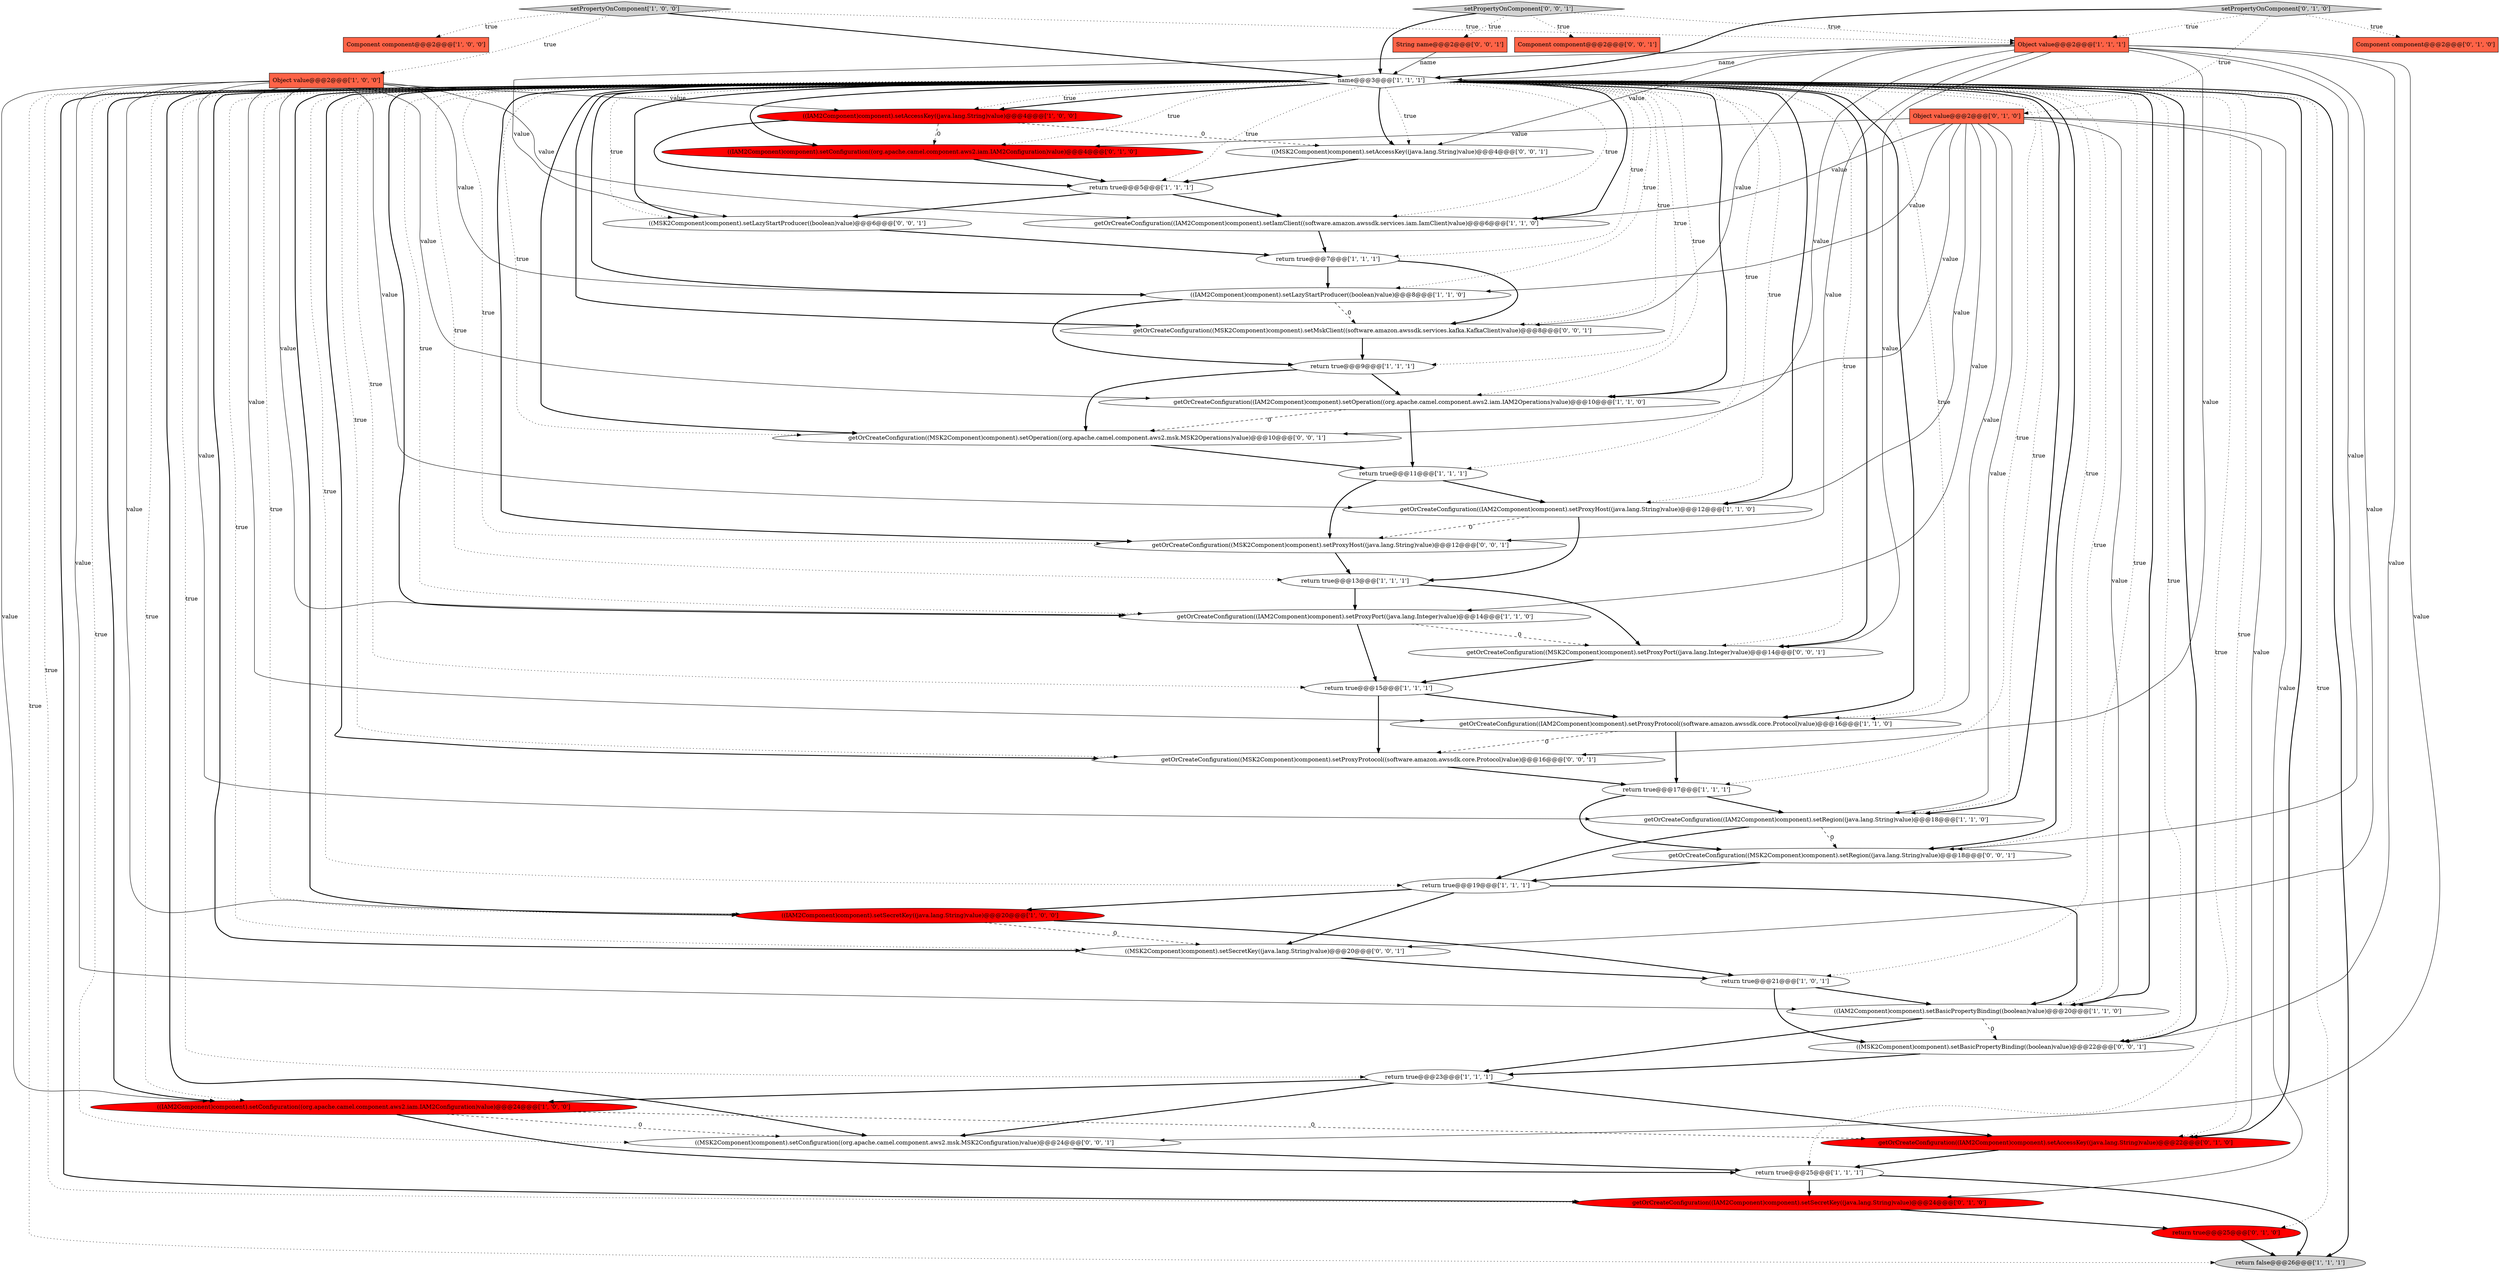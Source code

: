 digraph {
3 [style = filled, label = "getOrCreateConfiguration((IAM2Component)component).setProxyProtocol((software.amazon.awssdk.core.Protocol)value)@@@16@@@['1', '1', '0']", fillcolor = white, shape = ellipse image = "AAA0AAABBB1BBB"];
34 [style = filled, label = "((IAM2Component)component).setConfiguration((org.apache.camel.component.aws2.iam.IAM2Configuration)value)@@@4@@@['0', '1', '0']", fillcolor = red, shape = ellipse image = "AAA1AAABBB2BBB"];
35 [style = filled, label = "getOrCreateConfiguration((MSK2Component)component).setMskClient((software.amazon.awssdk.services.kafka.KafkaClient)value)@@@8@@@['0', '0', '1']", fillcolor = white, shape = ellipse image = "AAA0AAABBB3BBB"];
16 [style = filled, label = "getOrCreateConfiguration((IAM2Component)component).setRegion((java.lang.String)value)@@@18@@@['1', '1', '0']", fillcolor = white, shape = ellipse image = "AAA0AAABBB1BBB"];
42 [style = filled, label = "getOrCreateConfiguration((MSK2Component)component).setProxyHost((java.lang.String)value)@@@12@@@['0', '0', '1']", fillcolor = white, shape = ellipse image = "AAA0AAABBB3BBB"];
32 [style = filled, label = "setPropertyOnComponent['0', '1', '0']", fillcolor = lightgray, shape = diamond image = "AAA0AAABBB2BBB"];
18 [style = filled, label = "return true@@@5@@@['1', '1', '1']", fillcolor = white, shape = ellipse image = "AAA0AAABBB1BBB"];
31 [style = filled, label = "getOrCreateConfiguration((IAM2Component)component).setSecretKey((java.lang.String)value)@@@24@@@['0', '1', '0']", fillcolor = red, shape = ellipse image = "AAA1AAABBB2BBB"];
24 [style = filled, label = "return true@@@7@@@['1', '1', '1']", fillcolor = white, shape = ellipse image = "AAA0AAABBB1BBB"];
45 [style = filled, label = "((MSK2Component)component).setSecretKey((java.lang.String)value)@@@20@@@['0', '0', '1']", fillcolor = white, shape = ellipse image = "AAA0AAABBB3BBB"];
48 [style = filled, label = "((MSK2Component)component).setAccessKey((java.lang.String)value)@@@4@@@['0', '0', '1']", fillcolor = white, shape = ellipse image = "AAA0AAABBB3BBB"];
29 [style = filled, label = "Object value@@@2@@@['0', '1', '0']", fillcolor = tomato, shape = box image = "AAA0AAABBB2BBB"];
44 [style = filled, label = "Component component@@@2@@@['0', '0', '1']", fillcolor = tomato, shape = box image = "AAA0AAABBB3BBB"];
27 [style = filled, label = "return true@@@9@@@['1', '1', '1']", fillcolor = white, shape = ellipse image = "AAA0AAABBB1BBB"];
0 [style = filled, label = "return true@@@13@@@['1', '1', '1']", fillcolor = white, shape = ellipse image = "AAA0AAABBB1BBB"];
17 [style = filled, label = "((IAM2Component)component).setLazyStartProducer((boolean)value)@@@8@@@['1', '1', '0']", fillcolor = white, shape = ellipse image = "AAA0AAABBB1BBB"];
11 [style = filled, label = "getOrCreateConfiguration((IAM2Component)component).setProxyPort((java.lang.Integer)value)@@@14@@@['1', '1', '0']", fillcolor = white, shape = ellipse image = "AAA0AAABBB1BBB"];
22 [style = filled, label = "((IAM2Component)component).setBasicPropertyBinding((boolean)value)@@@20@@@['1', '1', '0']", fillcolor = white, shape = ellipse image = "AAA0AAABBB1BBB"];
33 [style = filled, label = "getOrCreateConfiguration((IAM2Component)component).setAccessKey((java.lang.String)value)@@@22@@@['0', '1', '0']", fillcolor = red, shape = ellipse image = "AAA1AAABBB2BBB"];
28 [style = filled, label = "return true@@@25@@@['0', '1', '0']", fillcolor = red, shape = ellipse image = "AAA1AAABBB2BBB"];
47 [style = filled, label = "setPropertyOnComponent['0', '0', '1']", fillcolor = lightgray, shape = diamond image = "AAA0AAABBB3BBB"];
15 [style = filled, label = "setPropertyOnComponent['1', '0', '0']", fillcolor = lightgray, shape = diamond image = "AAA0AAABBB1BBB"];
40 [style = filled, label = "getOrCreateConfiguration((MSK2Component)component).setProxyPort((java.lang.Integer)value)@@@14@@@['0', '0', '1']", fillcolor = white, shape = ellipse image = "AAA0AAABBB3BBB"];
21 [style = filled, label = "Object value@@@2@@@['1', '1', '1']", fillcolor = tomato, shape = box image = "AAA0AAABBB1BBB"];
5 [style = filled, label = "return true@@@21@@@['1', '0', '1']", fillcolor = white, shape = ellipse image = "AAA0AAABBB1BBB"];
9 [style = filled, label = "Component component@@@2@@@['1', '0', '0']", fillcolor = tomato, shape = box image = "AAA0AAABBB1BBB"];
14 [style = filled, label = "return true@@@23@@@['1', '1', '1']", fillcolor = white, shape = ellipse image = "AAA0AAABBB1BBB"];
37 [style = filled, label = "getOrCreateConfiguration((MSK2Component)component).setProxyProtocol((software.amazon.awssdk.core.Protocol)value)@@@16@@@['0', '0', '1']", fillcolor = white, shape = ellipse image = "AAA0AAABBB3BBB"];
38 [style = filled, label = "getOrCreateConfiguration((MSK2Component)component).setOperation((org.apache.camel.component.aws2.msk.MSK2Operations)value)@@@10@@@['0', '0', '1']", fillcolor = white, shape = ellipse image = "AAA0AAABBB3BBB"];
41 [style = filled, label = "getOrCreateConfiguration((MSK2Component)component).setRegion((java.lang.String)value)@@@18@@@['0', '0', '1']", fillcolor = white, shape = ellipse image = "AAA0AAABBB3BBB"];
43 [style = filled, label = "((MSK2Component)component).setConfiguration((org.apache.camel.component.aws2.msk.MSK2Configuration)value)@@@24@@@['0', '0', '1']", fillcolor = white, shape = ellipse image = "AAA0AAABBB3BBB"];
13 [style = filled, label = "return true@@@15@@@['1', '1', '1']", fillcolor = white, shape = ellipse image = "AAA0AAABBB1BBB"];
7 [style = filled, label = "((IAM2Component)component).setAccessKey((java.lang.String)value)@@@4@@@['1', '0', '0']", fillcolor = red, shape = ellipse image = "AAA1AAABBB1BBB"];
25 [style = filled, label = "((IAM2Component)component).setConfiguration((org.apache.camel.component.aws2.iam.IAM2Configuration)value)@@@24@@@['1', '0', '0']", fillcolor = red, shape = ellipse image = "AAA1AAABBB1BBB"];
30 [style = filled, label = "Component component@@@2@@@['0', '1', '0']", fillcolor = tomato, shape = box image = "AAA0AAABBB2BBB"];
26 [style = filled, label = "getOrCreateConfiguration((IAM2Component)component).setIamClient((software.amazon.awssdk.services.iam.IamClient)value)@@@6@@@['1', '1', '0']", fillcolor = white, shape = ellipse image = "AAA0AAABBB1BBB"];
19 [style = filled, label = "getOrCreateConfiguration((IAM2Component)component).setOperation((org.apache.camel.component.aws2.iam.IAM2Operations)value)@@@10@@@['1', '1', '0']", fillcolor = white, shape = ellipse image = "AAA0AAABBB1BBB"];
46 [style = filled, label = "((MSK2Component)component).setBasicPropertyBinding((boolean)value)@@@22@@@['0', '0', '1']", fillcolor = white, shape = ellipse image = "AAA0AAABBB3BBB"];
6 [style = filled, label = "Object value@@@2@@@['1', '0', '0']", fillcolor = tomato, shape = box image = "AAA0AAABBB1BBB"];
20 [style = filled, label = "return true@@@25@@@['1', '1', '1']", fillcolor = white, shape = ellipse image = "AAA0AAABBB1BBB"];
36 [style = filled, label = "String name@@@2@@@['0', '0', '1']", fillcolor = tomato, shape = box image = "AAA0AAABBB3BBB"];
39 [style = filled, label = "((MSK2Component)component).setLazyStartProducer((boolean)value)@@@6@@@['0', '0', '1']", fillcolor = white, shape = ellipse image = "AAA0AAABBB3BBB"];
1 [style = filled, label = "return true@@@19@@@['1', '1', '1']", fillcolor = white, shape = ellipse image = "AAA0AAABBB1BBB"];
12 [style = filled, label = "getOrCreateConfiguration((IAM2Component)component).setProxyHost((java.lang.String)value)@@@12@@@['1', '1', '0']", fillcolor = white, shape = ellipse image = "AAA0AAABBB1BBB"];
4 [style = filled, label = "return false@@@26@@@['1', '1', '1']", fillcolor = lightgray, shape = ellipse image = "AAA0AAABBB1BBB"];
10 [style = filled, label = "name@@@3@@@['1', '1', '1']", fillcolor = white, shape = diamond image = "AAA0AAABBB1BBB"];
23 [style = filled, label = "((IAM2Component)component).setSecretKey((java.lang.String)value)@@@20@@@['1', '0', '0']", fillcolor = red, shape = ellipse image = "AAA1AAABBB1BBB"];
2 [style = filled, label = "return true@@@11@@@['1', '1', '1']", fillcolor = white, shape = ellipse image = "AAA0AAABBB1BBB"];
8 [style = filled, label = "return true@@@17@@@['1', '1', '1']", fillcolor = white, shape = ellipse image = "AAA0AAABBB1BBB"];
21->41 [style = solid, label="value"];
21->42 [style = solid, label="value"];
10->8 [style = dotted, label="true"];
8->16 [style = bold, label=""];
15->10 [style = bold, label=""];
27->38 [style = bold, label=""];
14->25 [style = bold, label=""];
11->40 [style = dashed, label="0"];
10->38 [style = dotted, label="true"];
10->19 [style = bold, label=""];
10->34 [style = dotted, label="true"];
10->31 [style = dotted, label="true"];
17->35 [style = dashed, label="0"];
34->18 [style = bold, label=""];
10->3 [style = dotted, label="true"];
10->35 [style = bold, label=""];
39->24 [style = bold, label=""];
10->17 [style = bold, label=""];
47->10 [style = bold, label=""];
25->43 [style = dashed, label="0"];
15->21 [style = dotted, label="true"];
10->41 [style = bold, label=""];
40->13 [style = bold, label=""];
1->23 [style = bold, label=""];
15->9 [style = dotted, label="true"];
29->19 [style = solid, label="value"];
10->42 [style = dotted, label="true"];
19->38 [style = dashed, label="0"];
10->39 [style = bold, label=""];
21->43 [style = solid, label="value"];
10->20 [style = dotted, label="true"];
29->33 [style = solid, label="value"];
10->12 [style = bold, label=""];
11->13 [style = bold, label=""];
32->30 [style = dotted, label="true"];
24->17 [style = bold, label=""];
0->40 [style = bold, label=""];
27->19 [style = bold, label=""];
10->1 [style = dotted, label="true"];
48->18 [style = bold, label=""];
21->39 [style = solid, label="value"];
10->4 [style = dotted, label="true"];
17->27 [style = bold, label=""];
10->16 [style = dotted, label="true"];
7->34 [style = dashed, label="0"];
21->48 [style = solid, label="value"];
10->11 [style = bold, label=""];
10->18 [style = dotted, label="true"];
21->37 [style = solid, label="value"];
29->26 [style = solid, label="value"];
10->31 [style = bold, label=""];
10->43 [style = dotted, label="true"];
21->38 [style = solid, label="value"];
10->39 [style = dotted, label="true"];
7->48 [style = dashed, label="0"];
10->48 [style = bold, label=""];
10->26 [style = bold, label=""];
20->31 [style = bold, label=""];
19->2 [style = bold, label=""];
6->7 [style = solid, label="value"];
21->40 [style = solid, label="value"];
26->24 [style = bold, label=""];
10->7 [style = bold, label=""];
32->10 [style = bold, label=""];
14->43 [style = bold, label=""];
38->2 [style = bold, label=""];
13->37 [style = bold, label=""];
16->41 [style = dashed, label="0"];
10->25 [style = dotted, label="true"];
10->23 [style = dotted, label="true"];
10->34 [style = bold, label=""];
10->25 [style = bold, label=""];
10->24 [style = dotted, label="true"];
10->45 [style = bold, label=""];
47->36 [style = dotted, label="true"];
46->14 [style = bold, label=""];
10->0 [style = dotted, label="true"];
10->26 [style = dotted, label="true"];
6->12 [style = solid, label="value"];
31->28 [style = bold, label=""];
6->16 [style = solid, label="value"];
29->12 [style = solid, label="value"];
29->31 [style = solid, label="value"];
22->14 [style = bold, label=""];
5->22 [style = bold, label=""];
1->45 [style = bold, label=""];
36->10 [style = solid, label="name"];
23->5 [style = bold, label=""];
10->28 [style = dotted, label="true"];
10->43 [style = bold, label=""];
8->41 [style = bold, label=""];
3->37 [style = dashed, label="0"];
18->26 [style = bold, label=""];
43->20 [style = bold, label=""];
0->11 [style = bold, label=""];
21->45 [style = solid, label="value"];
10->41 [style = dotted, label="true"];
10->45 [style = dotted, label="true"];
29->3 [style = solid, label="value"];
6->26 [style = solid, label="value"];
21->46 [style = solid, label="value"];
10->35 [style = dotted, label="true"];
42->0 [style = bold, label=""];
10->17 [style = dotted, label="true"];
6->17 [style = solid, label="value"];
25->20 [style = bold, label=""];
12->42 [style = dashed, label="0"];
10->16 [style = bold, label=""];
10->13 [style = dotted, label="true"];
16->1 [style = bold, label=""];
10->2 [style = dotted, label="true"];
10->11 [style = dotted, label="true"];
10->23 [style = bold, label=""];
10->19 [style = dotted, label="true"];
18->39 [style = bold, label=""];
3->8 [style = bold, label=""];
10->40 [style = bold, label=""];
7->18 [style = bold, label=""];
6->11 [style = solid, label="value"];
47->21 [style = dotted, label="true"];
32->29 [style = dotted, label="true"];
10->33 [style = bold, label=""];
37->8 [style = bold, label=""];
10->37 [style = dotted, label="true"];
10->40 [style = dotted, label="true"];
10->46 [style = dotted, label="true"];
29->34 [style = solid, label="value"];
10->38 [style = bold, label=""];
10->37 [style = bold, label=""];
21->35 [style = solid, label="value"];
29->11 [style = solid, label="value"];
10->22 [style = bold, label=""];
35->27 [style = bold, label=""];
10->12 [style = dotted, label="true"];
32->21 [style = dotted, label="true"];
33->20 [style = bold, label=""];
29->17 [style = solid, label="value"];
6->3 [style = solid, label="value"];
24->35 [style = bold, label=""];
10->46 [style = bold, label=""];
23->45 [style = dashed, label="0"];
29->22 [style = solid, label="value"];
22->46 [style = dashed, label="0"];
10->3 [style = bold, label=""];
47->44 [style = dotted, label="true"];
41->1 [style = bold, label=""];
10->33 [style = dotted, label="true"];
10->5 [style = dotted, label="true"];
12->0 [style = bold, label=""];
14->33 [style = bold, label=""];
2->12 [style = bold, label=""];
6->19 [style = solid, label="value"];
20->4 [style = bold, label=""];
10->14 [style = dotted, label="true"];
1->22 [style = bold, label=""];
13->3 [style = bold, label=""];
10->42 [style = bold, label=""];
15->6 [style = dotted, label="true"];
21->10 [style = solid, label="name"];
6->22 [style = solid, label="value"];
10->4 [style = bold, label=""];
10->22 [style = dotted, label="true"];
10->48 [style = dotted, label="true"];
25->33 [style = dashed, label="0"];
10->27 [style = dotted, label="true"];
6->25 [style = solid, label="value"];
29->16 [style = solid, label="value"];
5->46 [style = bold, label=""];
2->42 [style = bold, label=""];
10->7 [style = dotted, label="true"];
28->4 [style = bold, label=""];
6->23 [style = solid, label="value"];
45->5 [style = bold, label=""];
}
